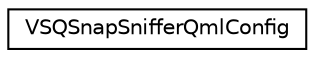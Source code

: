 digraph "Graphical Class Hierarchy"
{
 // LATEX_PDF_SIZE
  edge [fontname="Helvetica",fontsize="10",labelfontname="Helvetica",labelfontsize="10"];
  node [fontname="Helvetica",fontsize="10",shape=record];
  rankdir="LR";
  Node0 [label="VSQSnapSnifferQmlConfig",height=0.2,width=0.4,color="black", fillcolor="white", style="filled",URL="$class_v_s_q_snap_sniffer_qml_config.html",tooltip="VSQSnapSnifferQml configurator."];
}
